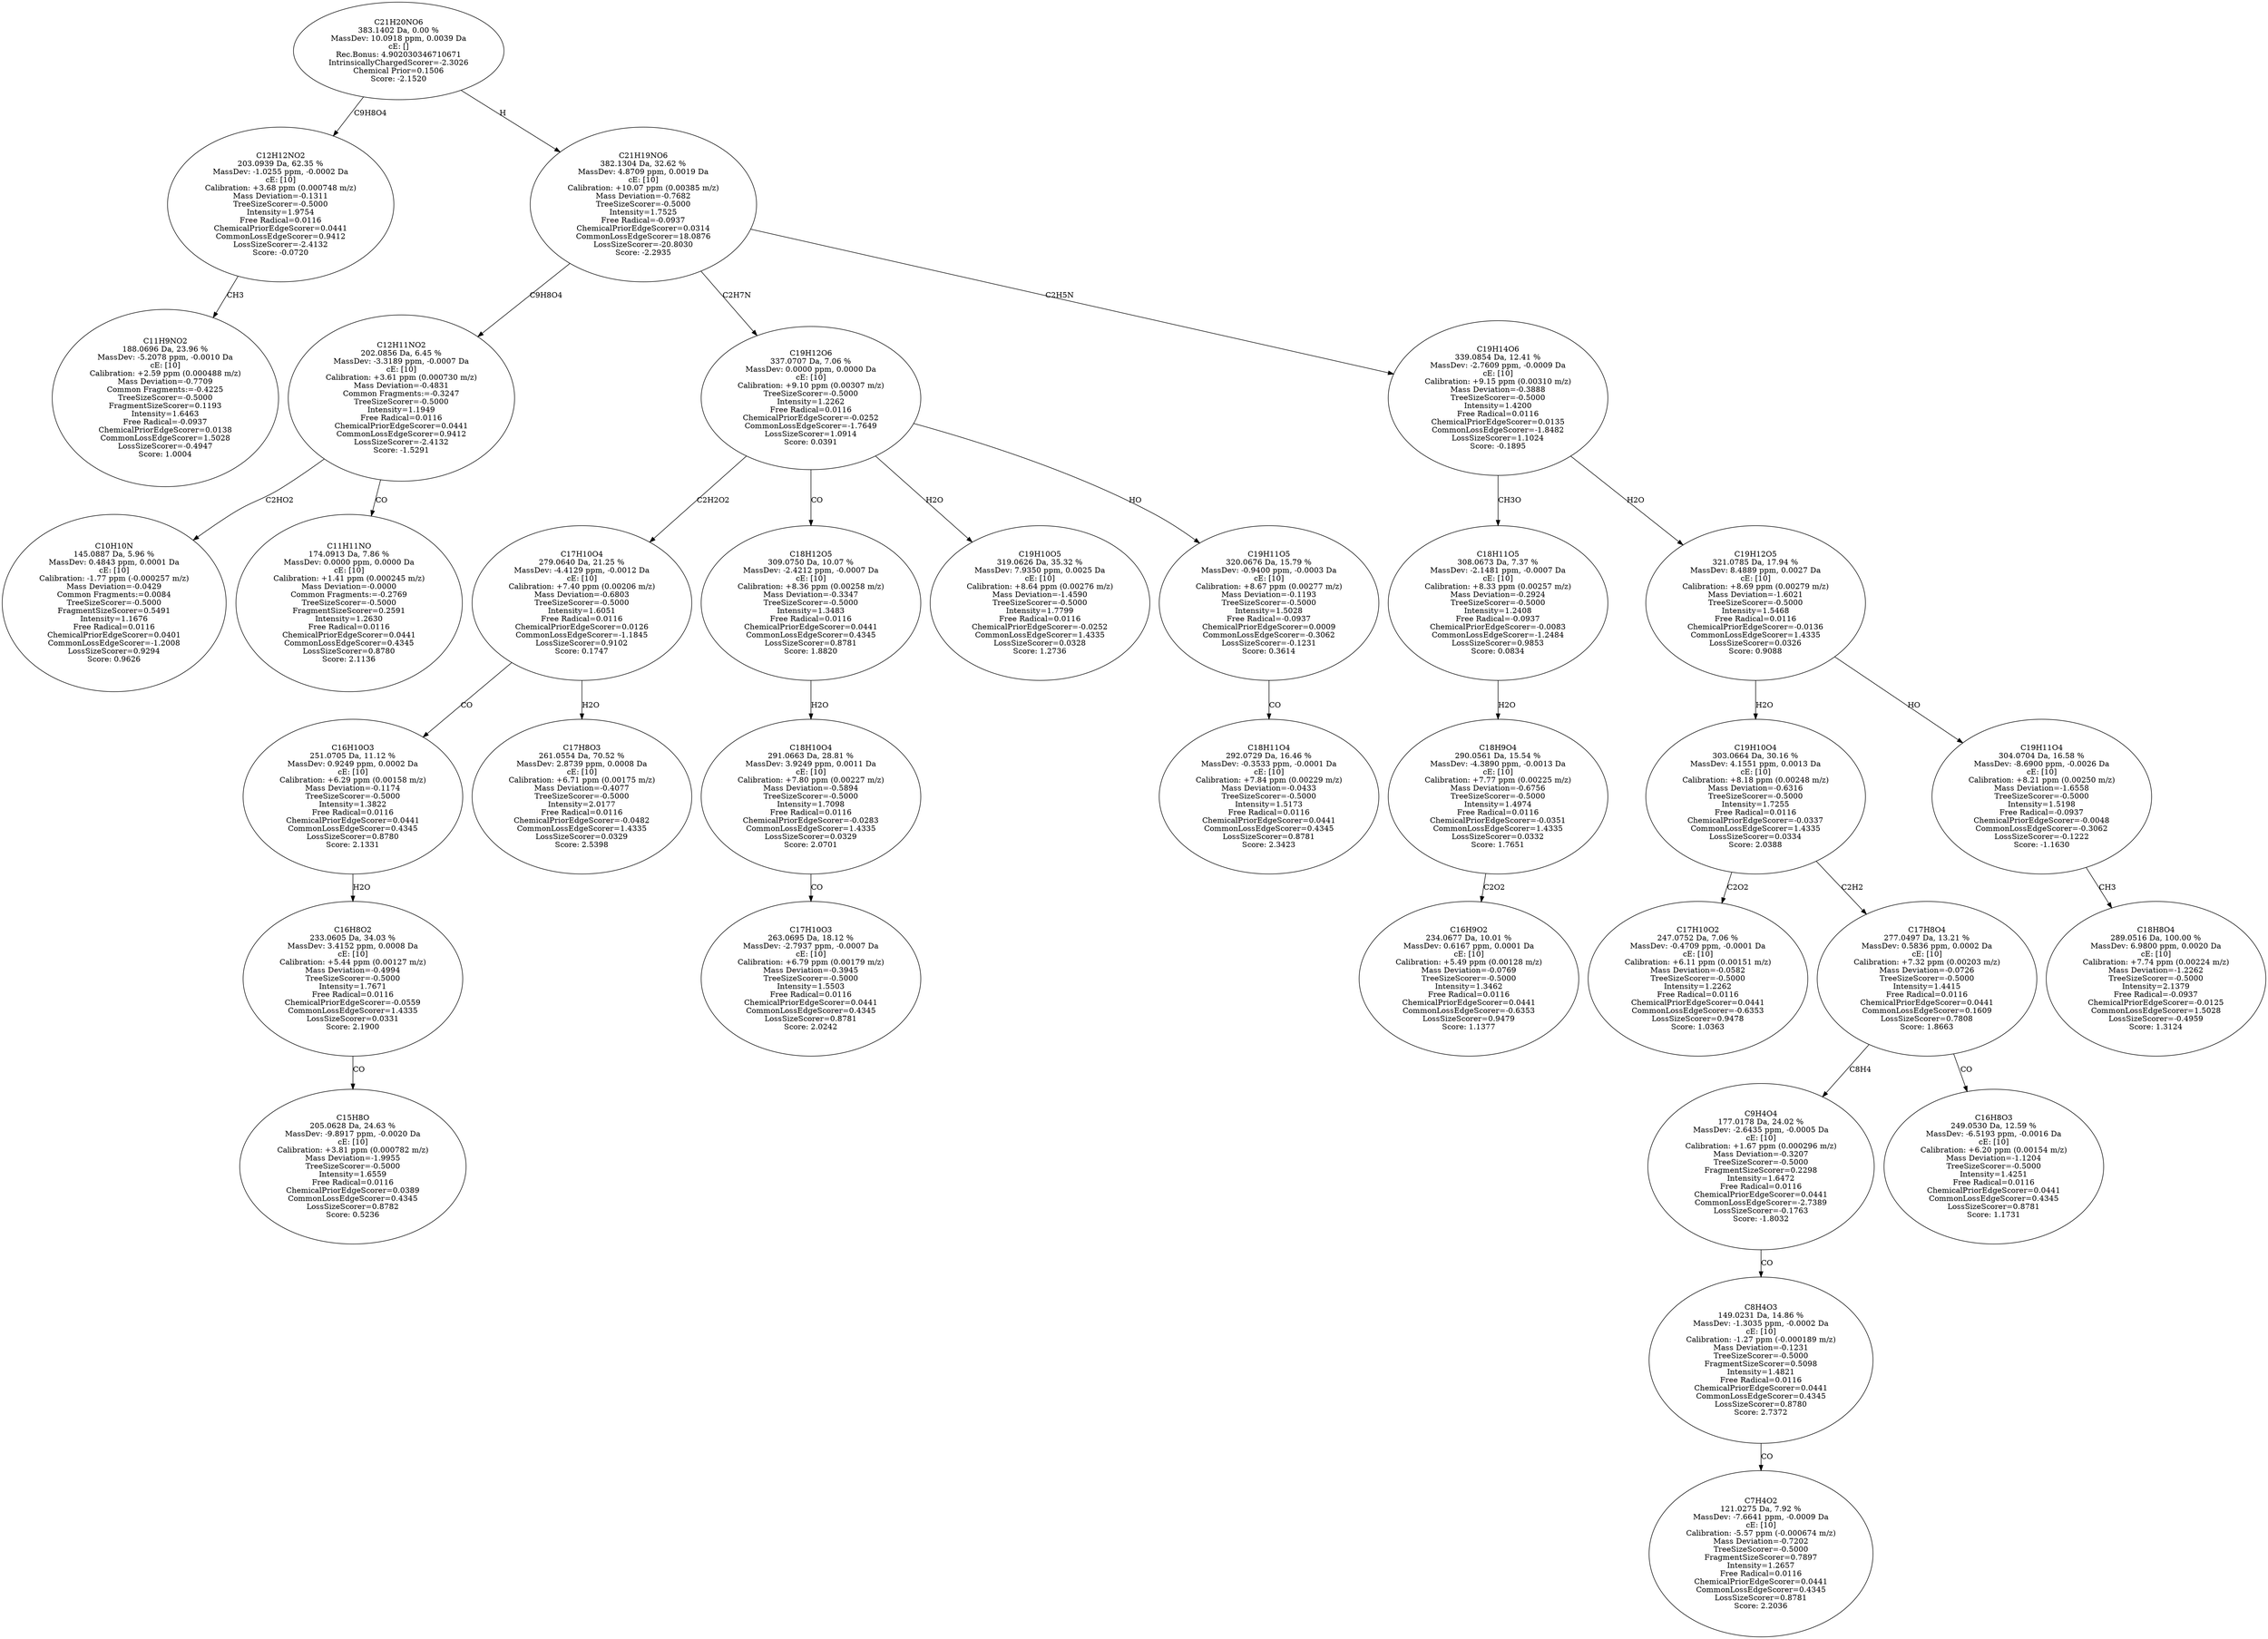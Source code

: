 strict digraph {
v1 [label="C11H9NO2\n188.0696 Da, 23.96 %\nMassDev: -5.2078 ppm, -0.0010 Da\ncE: [10]\nCalibration: +2.59 ppm (0.000488 m/z)\nMass Deviation=-0.7709\nCommon Fragments:=-0.4225\nTreeSizeScorer=-0.5000\nFragmentSizeScorer=0.1193\nIntensity=1.6463\nFree Radical=-0.0937\nChemicalPriorEdgeScorer=0.0138\nCommonLossEdgeScorer=1.5028\nLossSizeScorer=-0.4947\nScore: 1.0004"];
v2 [label="C12H12NO2\n203.0939 Da, 62.35 %\nMassDev: -1.0255 ppm, -0.0002 Da\ncE: [10]\nCalibration: +3.68 ppm (0.000748 m/z)\nMass Deviation=-0.1311\nTreeSizeScorer=-0.5000\nIntensity=1.9754\nFree Radical=0.0116\nChemicalPriorEdgeScorer=0.0441\nCommonLossEdgeScorer=0.9412\nLossSizeScorer=-2.4132\nScore: -0.0720"];
v3 [label="C10H10N\n145.0887 Da, 5.96 %\nMassDev: 0.4843 ppm, 0.0001 Da\ncE: [10]\nCalibration: -1.77 ppm (-0.000257 m/z)\nMass Deviation=-0.0429\nCommon Fragments:=0.0084\nTreeSizeScorer=-0.5000\nFragmentSizeScorer=0.5491\nIntensity=1.1676\nFree Radical=0.0116\nChemicalPriorEdgeScorer=0.0401\nCommonLossEdgeScorer=-1.2008\nLossSizeScorer=0.9294\nScore: 0.9626"];
v4 [label="C11H11NO\n174.0913 Da, 7.86 %\nMassDev: 0.0000 ppm, 0.0000 Da\ncE: [10]\nCalibration: +1.41 ppm (0.000245 m/z)\nMass Deviation=-0.0000\nCommon Fragments:=-0.2769\nTreeSizeScorer=-0.5000\nFragmentSizeScorer=0.2591\nIntensity=1.2630\nFree Radical=0.0116\nChemicalPriorEdgeScorer=0.0441\nCommonLossEdgeScorer=0.4345\nLossSizeScorer=0.8780\nScore: 2.1136"];
v5 [label="C12H11NO2\n202.0856 Da, 6.45 %\nMassDev: -3.3189 ppm, -0.0007 Da\ncE: [10]\nCalibration: +3.61 ppm (0.000730 m/z)\nMass Deviation=-0.4831\nCommon Fragments:=-0.3247\nTreeSizeScorer=-0.5000\nIntensity=1.1949\nFree Radical=0.0116\nChemicalPriorEdgeScorer=0.0441\nCommonLossEdgeScorer=0.9412\nLossSizeScorer=-2.4132\nScore: -1.5291"];
v6 [label="C15H8O\n205.0628 Da, 24.63 %\nMassDev: -9.8917 ppm, -0.0020 Da\ncE: [10]\nCalibration: +3.81 ppm (0.000782 m/z)\nMass Deviation=-1.9955\nTreeSizeScorer=-0.5000\nIntensity=1.6559\nFree Radical=0.0116\nChemicalPriorEdgeScorer=0.0389\nCommonLossEdgeScorer=0.4345\nLossSizeScorer=0.8782\nScore: 0.5236"];
v7 [label="C16H8O2\n233.0605 Da, 34.03 %\nMassDev: 3.4152 ppm, 0.0008 Da\ncE: [10]\nCalibration: +5.44 ppm (0.00127 m/z)\nMass Deviation=-0.4994\nTreeSizeScorer=-0.5000\nIntensity=1.7671\nFree Radical=0.0116\nChemicalPriorEdgeScorer=-0.0559\nCommonLossEdgeScorer=1.4335\nLossSizeScorer=0.0331\nScore: 2.1900"];
v8 [label="C16H10O3\n251.0705 Da, 11.12 %\nMassDev: 0.9249 ppm, 0.0002 Da\ncE: [10]\nCalibration: +6.29 ppm (0.00158 m/z)\nMass Deviation=-0.1174\nTreeSizeScorer=-0.5000\nIntensity=1.3822\nFree Radical=0.0116\nChemicalPriorEdgeScorer=0.0441\nCommonLossEdgeScorer=0.4345\nLossSizeScorer=0.8780\nScore: 2.1331"];
v9 [label="C17H8O3\n261.0554 Da, 70.52 %\nMassDev: 2.8739 ppm, 0.0008 Da\ncE: [10]\nCalibration: +6.71 ppm (0.00175 m/z)\nMass Deviation=-0.4077\nTreeSizeScorer=-0.5000\nIntensity=2.0177\nFree Radical=0.0116\nChemicalPriorEdgeScorer=-0.0482\nCommonLossEdgeScorer=1.4335\nLossSizeScorer=0.0329\nScore: 2.5398"];
v10 [label="C17H10O4\n279.0640 Da, 21.25 %\nMassDev: -4.4129 ppm, -0.0012 Da\ncE: [10]\nCalibration: +7.40 ppm (0.00206 m/z)\nMass Deviation=-0.6803\nTreeSizeScorer=-0.5000\nIntensity=1.6051\nFree Radical=0.0116\nChemicalPriorEdgeScorer=0.0126\nCommonLossEdgeScorer=-1.1845\nLossSizeScorer=0.9102\nScore: 0.1747"];
v11 [label="C17H10O3\n263.0695 Da, 18.12 %\nMassDev: -2.7937 ppm, -0.0007 Da\ncE: [10]\nCalibration: +6.79 ppm (0.00179 m/z)\nMass Deviation=-0.3945\nTreeSizeScorer=-0.5000\nIntensity=1.5503\nFree Radical=0.0116\nChemicalPriorEdgeScorer=0.0441\nCommonLossEdgeScorer=0.4345\nLossSizeScorer=0.8781\nScore: 2.0242"];
v12 [label="C18H10O4\n291.0663 Da, 28.81 %\nMassDev: 3.9249 ppm, 0.0011 Da\ncE: [10]\nCalibration: +7.80 ppm (0.00227 m/z)\nMass Deviation=-0.5894\nTreeSizeScorer=-0.5000\nIntensity=1.7098\nFree Radical=0.0116\nChemicalPriorEdgeScorer=-0.0283\nCommonLossEdgeScorer=1.4335\nLossSizeScorer=0.0329\nScore: 2.0701"];
v13 [label="C18H12O5\n309.0750 Da, 10.07 %\nMassDev: -2.4212 ppm, -0.0007 Da\ncE: [10]\nCalibration: +8.36 ppm (0.00258 m/z)\nMass Deviation=-0.3347\nTreeSizeScorer=-0.5000\nIntensity=1.3483\nFree Radical=0.0116\nChemicalPriorEdgeScorer=0.0441\nCommonLossEdgeScorer=0.4345\nLossSizeScorer=0.8781\nScore: 1.8820"];
v14 [label="C19H10O5\n319.0626 Da, 35.32 %\nMassDev: 7.9350 ppm, 0.0025 Da\ncE: [10]\nCalibration: +8.64 ppm (0.00276 m/z)\nMass Deviation=-1.4590\nTreeSizeScorer=-0.5000\nIntensity=1.7799\nFree Radical=0.0116\nChemicalPriorEdgeScorer=-0.0252\nCommonLossEdgeScorer=1.4335\nLossSizeScorer=0.0328\nScore: 1.2736"];
v15 [label="C18H11O4\n292.0729 Da, 16.46 %\nMassDev: -0.3533 ppm, -0.0001 Da\ncE: [10]\nCalibration: +7.84 ppm (0.00229 m/z)\nMass Deviation=-0.0433\nTreeSizeScorer=-0.5000\nIntensity=1.5173\nFree Radical=0.0116\nChemicalPriorEdgeScorer=0.0441\nCommonLossEdgeScorer=0.4345\nLossSizeScorer=0.8781\nScore: 2.3423"];
v16 [label="C19H11O5\n320.0676 Da, 15.79 %\nMassDev: -0.9400 ppm, -0.0003 Da\ncE: [10]\nCalibration: +8.67 ppm (0.00277 m/z)\nMass Deviation=-0.1193\nTreeSizeScorer=-0.5000\nIntensity=1.5028\nFree Radical=-0.0937\nChemicalPriorEdgeScorer=0.0009\nCommonLossEdgeScorer=-0.3062\nLossSizeScorer=-0.1231\nScore: 0.3614"];
v17 [label="C19H12O6\n337.0707 Da, 7.06 %\nMassDev: 0.0000 ppm, 0.0000 Da\ncE: [10]\nCalibration: +9.10 ppm (0.00307 m/z)\nTreeSizeScorer=-0.5000\nIntensity=1.2262\nFree Radical=0.0116\nChemicalPriorEdgeScorer=-0.0252\nCommonLossEdgeScorer=-1.7649\nLossSizeScorer=1.0914\nScore: 0.0391"];
v18 [label="C16H9O2\n234.0677 Da, 10.01 %\nMassDev: 0.6167 ppm, 0.0001 Da\ncE: [10]\nCalibration: +5.49 ppm (0.00128 m/z)\nMass Deviation=-0.0769\nTreeSizeScorer=-0.5000\nIntensity=1.3462\nFree Radical=0.0116\nChemicalPriorEdgeScorer=0.0441\nCommonLossEdgeScorer=-0.6353\nLossSizeScorer=0.9479\nScore: 1.1377"];
v19 [label="C18H9O4\n290.0561 Da, 15.54 %\nMassDev: -4.3890 ppm, -0.0013 Da\ncE: [10]\nCalibration: +7.77 ppm (0.00225 m/z)\nMass Deviation=-0.6756\nTreeSizeScorer=-0.5000\nIntensity=1.4974\nFree Radical=0.0116\nChemicalPriorEdgeScorer=-0.0351\nCommonLossEdgeScorer=1.4335\nLossSizeScorer=0.0332\nScore: 1.7651"];
v20 [label="C18H11O5\n308.0673 Da, 7.37 %\nMassDev: -2.1481 ppm, -0.0007 Da\ncE: [10]\nCalibration: +8.33 ppm (0.00257 m/z)\nMass Deviation=-0.2924\nTreeSizeScorer=-0.5000\nIntensity=1.2408\nFree Radical=-0.0937\nChemicalPriorEdgeScorer=-0.0083\nCommonLossEdgeScorer=-1.2484\nLossSizeScorer=0.9853\nScore: 0.0834"];
v21 [label="C17H10O2\n247.0752 Da, 7.06 %\nMassDev: -0.4709 ppm, -0.0001 Da\ncE: [10]\nCalibration: +6.11 ppm (0.00151 m/z)\nMass Deviation=-0.0582\nTreeSizeScorer=-0.5000\nIntensity=1.2262\nFree Radical=0.0116\nChemicalPriorEdgeScorer=0.0441\nCommonLossEdgeScorer=-0.6353\nLossSizeScorer=0.9478\nScore: 1.0363"];
v22 [label="C7H4O2\n121.0275 Da, 7.92 %\nMassDev: -7.6641 ppm, -0.0009 Da\ncE: [10]\nCalibration: -5.57 ppm (-0.000674 m/z)\nMass Deviation=-0.7202\nTreeSizeScorer=-0.5000\nFragmentSizeScorer=0.7897\nIntensity=1.2657\nFree Radical=0.0116\nChemicalPriorEdgeScorer=0.0441\nCommonLossEdgeScorer=0.4345\nLossSizeScorer=0.8781\nScore: 2.2036"];
v23 [label="C8H4O3\n149.0231 Da, 14.86 %\nMassDev: -1.3035 ppm, -0.0002 Da\ncE: [10]\nCalibration: -1.27 ppm (-0.000189 m/z)\nMass Deviation=-0.1231\nTreeSizeScorer=-0.5000\nFragmentSizeScorer=0.5098\nIntensity=1.4821\nFree Radical=0.0116\nChemicalPriorEdgeScorer=0.0441\nCommonLossEdgeScorer=0.4345\nLossSizeScorer=0.8780\nScore: 2.7372"];
v24 [label="C9H4O4\n177.0178 Da, 24.02 %\nMassDev: -2.6435 ppm, -0.0005 Da\ncE: [10]\nCalibration: +1.67 ppm (0.000296 m/z)\nMass Deviation=-0.3207\nTreeSizeScorer=-0.5000\nFragmentSizeScorer=0.2298\nIntensity=1.6472\nFree Radical=0.0116\nChemicalPriorEdgeScorer=0.0441\nCommonLossEdgeScorer=-2.7389\nLossSizeScorer=-0.1763\nScore: -1.8032"];
v25 [label="C16H8O3\n249.0530 Da, 12.59 %\nMassDev: -6.5193 ppm, -0.0016 Da\ncE: [10]\nCalibration: +6.20 ppm (0.00154 m/z)\nMass Deviation=-1.1204\nTreeSizeScorer=-0.5000\nIntensity=1.4251\nFree Radical=0.0116\nChemicalPriorEdgeScorer=0.0441\nCommonLossEdgeScorer=0.4345\nLossSizeScorer=0.8781\nScore: 1.1731"];
v26 [label="C17H8O4\n277.0497 Da, 13.21 %\nMassDev: 0.5836 ppm, 0.0002 Da\ncE: [10]\nCalibration: +7.32 ppm (0.00203 m/z)\nMass Deviation=-0.0726\nTreeSizeScorer=-0.5000\nIntensity=1.4415\nFree Radical=0.0116\nChemicalPriorEdgeScorer=0.0441\nCommonLossEdgeScorer=0.1609\nLossSizeScorer=0.7808\nScore: 1.8663"];
v27 [label="C19H10O4\n303.0664 Da, 30.16 %\nMassDev: 4.1551 ppm, 0.0013 Da\ncE: [10]\nCalibration: +8.18 ppm (0.00248 m/z)\nMass Deviation=-0.6316\nTreeSizeScorer=-0.5000\nIntensity=1.7255\nFree Radical=0.0116\nChemicalPriorEdgeScorer=-0.0337\nCommonLossEdgeScorer=1.4335\nLossSizeScorer=0.0334\nScore: 2.0388"];
v28 [label="C18H8O4\n289.0516 Da, 100.00 %\nMassDev: 6.9800 ppm, 0.0020 Da\ncE: [10]\nCalibration: +7.74 ppm (0.00224 m/z)\nMass Deviation=-1.2262\nTreeSizeScorer=-0.5000\nIntensity=2.1379\nFree Radical=-0.0937\nChemicalPriorEdgeScorer=-0.0125\nCommonLossEdgeScorer=1.5028\nLossSizeScorer=-0.4959\nScore: 1.3124"];
v29 [label="C19H11O4\n304.0704 Da, 16.58 %\nMassDev: -8.6900 ppm, -0.0026 Da\ncE: [10]\nCalibration: +8.21 ppm (0.00250 m/z)\nMass Deviation=-1.6558\nTreeSizeScorer=-0.5000\nIntensity=1.5198\nFree Radical=-0.0937\nChemicalPriorEdgeScorer=-0.0048\nCommonLossEdgeScorer=-0.3062\nLossSizeScorer=-0.1222\nScore: -1.1630"];
v30 [label="C19H12O5\n321.0785 Da, 17.94 %\nMassDev: 8.4889 ppm, 0.0027 Da\ncE: [10]\nCalibration: +8.69 ppm (0.00279 m/z)\nMass Deviation=-1.6021\nTreeSizeScorer=-0.5000\nIntensity=1.5468\nFree Radical=0.0116\nChemicalPriorEdgeScorer=-0.0136\nCommonLossEdgeScorer=1.4335\nLossSizeScorer=0.0326\nScore: 0.9088"];
v31 [label="C19H14O6\n339.0854 Da, 12.41 %\nMassDev: -2.7609 ppm, -0.0009 Da\ncE: [10]\nCalibration: +9.15 ppm (0.00310 m/z)\nMass Deviation=-0.3888\nTreeSizeScorer=-0.5000\nIntensity=1.4200\nFree Radical=0.0116\nChemicalPriorEdgeScorer=0.0135\nCommonLossEdgeScorer=-1.8482\nLossSizeScorer=1.1024\nScore: -0.1895"];
v32 [label="C21H19NO6\n382.1304 Da, 32.62 %\nMassDev: 4.8709 ppm, 0.0019 Da\ncE: [10]\nCalibration: +10.07 ppm (0.00385 m/z)\nMass Deviation=-0.7682\nTreeSizeScorer=-0.5000\nIntensity=1.7525\nFree Radical=-0.0937\nChemicalPriorEdgeScorer=0.0314\nCommonLossEdgeScorer=18.0876\nLossSizeScorer=-20.8030\nScore: -2.2935"];
v33 [label="C21H20NO6\n383.1402 Da, 0.00 %\nMassDev: 10.0918 ppm, 0.0039 Da\ncE: []\nRec.Bonus: 4.902030346710671\nIntrinsicallyChargedScorer=-2.3026\nChemical Prior=0.1506\nScore: -2.1520"];
v2 -> v1 [label="CH3"];
v33 -> v2 [label="C9H8O4"];
v5 -> v3 [label="C2HO2"];
v5 -> v4 [label="CO"];
v32 -> v5 [label="C9H8O4"];
v7 -> v6 [label="CO"];
v8 -> v7 [label="H2O"];
v10 -> v8 [label="CO"];
v10 -> v9 [label="H2O"];
v17 -> v10 [label="C2H2O2"];
v12 -> v11 [label="CO"];
v13 -> v12 [label="H2O"];
v17 -> v13 [label="CO"];
v17 -> v14 [label="H2O"];
v16 -> v15 [label="CO"];
v17 -> v16 [label="HO"];
v32 -> v17 [label="C2H7N"];
v19 -> v18 [label="C2O2"];
v20 -> v19 [label="H2O"];
v31 -> v20 [label="CH3O"];
v27 -> v21 [label="C2O2"];
v23 -> v22 [label="CO"];
v24 -> v23 [label="CO"];
v26 -> v24 [label="C8H4"];
v26 -> v25 [label="CO"];
v27 -> v26 [label="C2H2"];
v30 -> v27 [label="H2O"];
v29 -> v28 [label="CH3"];
v30 -> v29 [label="HO"];
v31 -> v30 [label="H2O"];
v32 -> v31 [label="C2H5N"];
v33 -> v32 [label="H"];
}